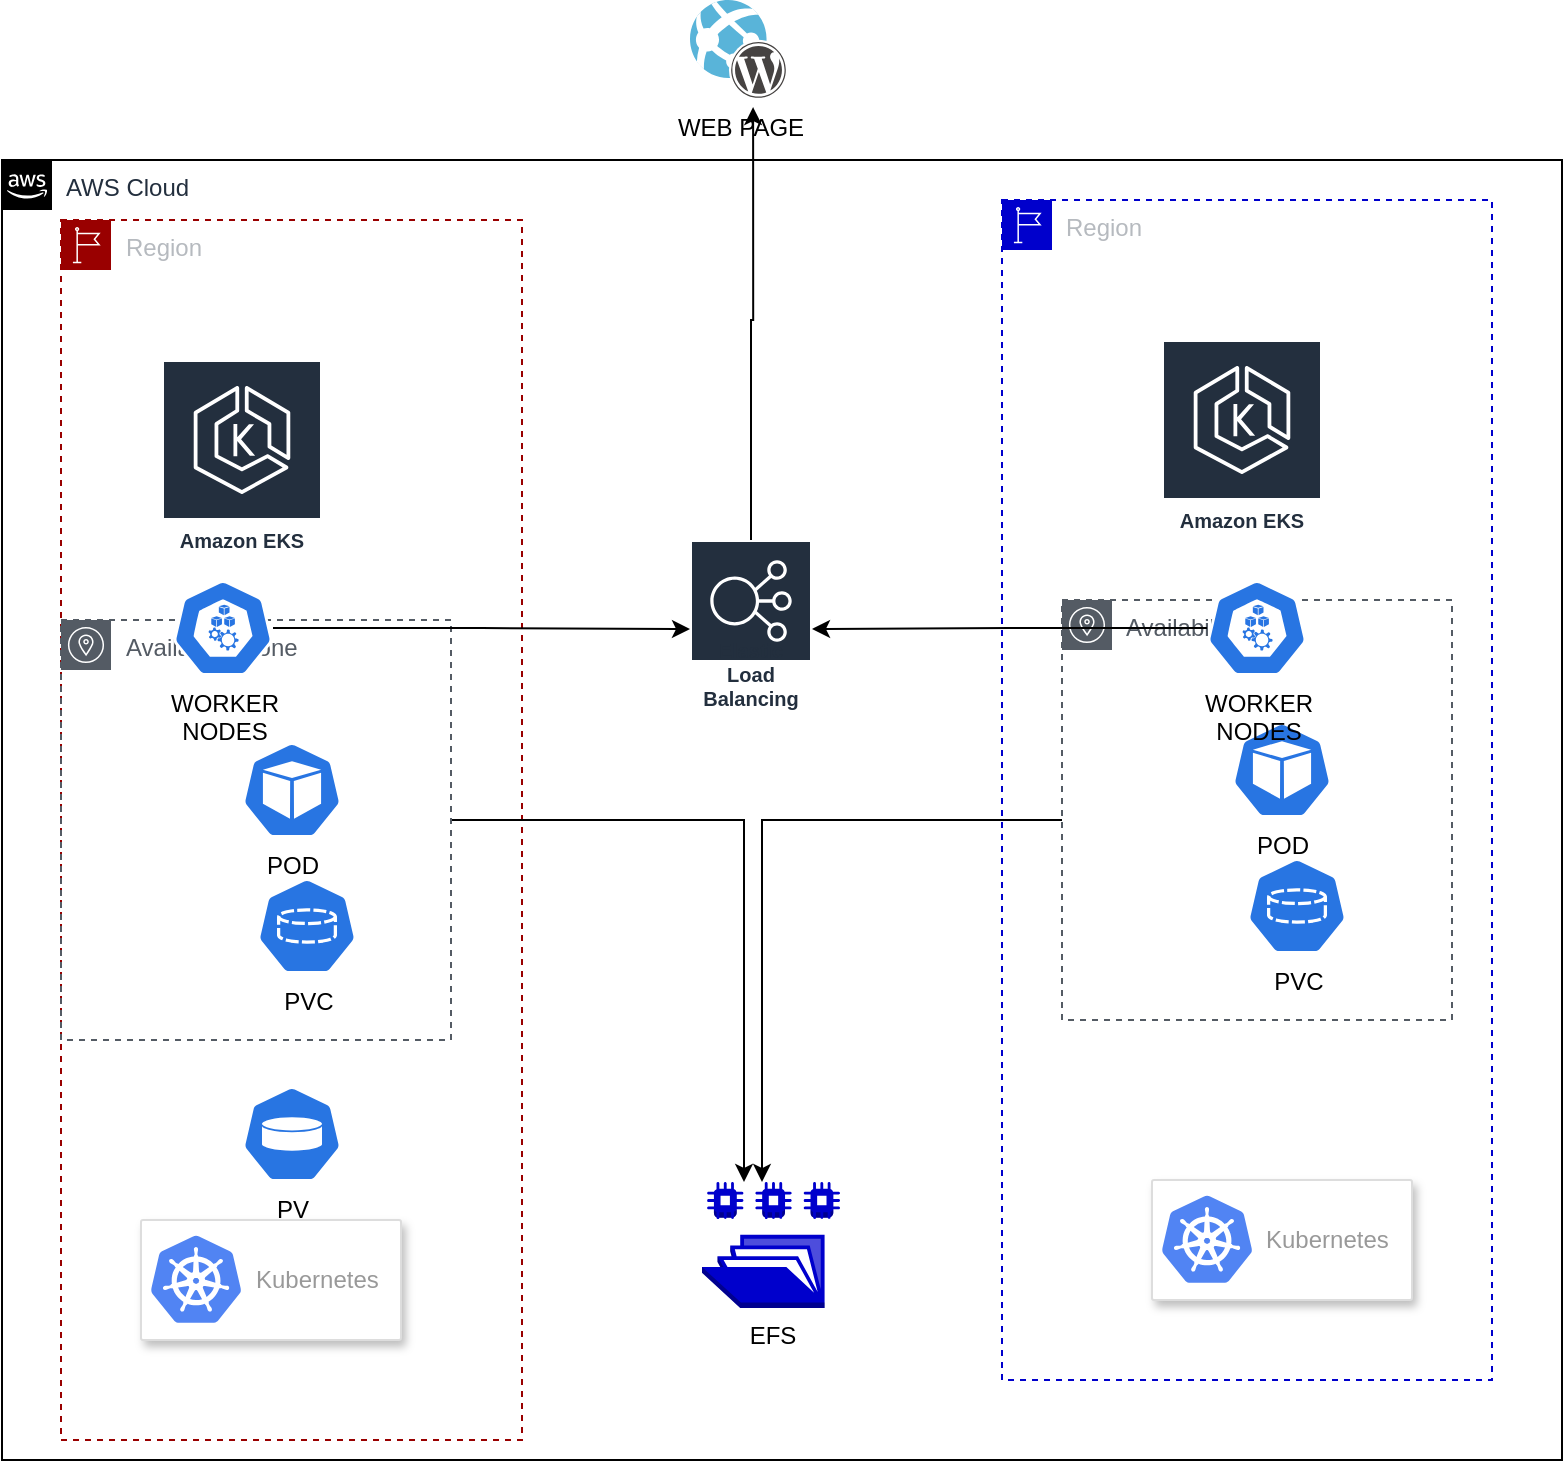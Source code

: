 <mxfile version="20.8.23" type="github">
  <diagram id="Ht1M8jgEwFfnCIfOTk4-" name="Page-1">
    <mxGraphModel dx="1655" dy="1758" grid="1" gridSize="10" guides="1" tooltips="1" connect="1" arrows="1" fold="1" page="1" pageScale="1" pageWidth="1169" pageHeight="827" math="0" shadow="0">
      <root>
        <mxCell id="0" />
        <mxCell id="1" parent="0" />
        <mxCell id="UEzPUAAOIrF-is8g5C7q-74" value="AWS Cloud" style="points=[[0,0],[0.25,0],[0.5,0],[0.75,0],[1,0],[1,0.25],[1,0.5],[1,0.75],[1,1],[0.75,1],[0.5,1],[0.25,1],[0,1],[0,0.75],[0,0.5],[0,0.25]];outlineConnect=0;gradientColor=none;html=1;whiteSpace=wrap;fontSize=12;fontStyle=0;shape=mxgraph.aws4.group;grIcon=mxgraph.aws4.group_aws_cloud_alt;strokeColor=#000000;fillColor=none;verticalAlign=top;align=left;spacingLeft=30;fontColor=#232F3E;dashed=0;labelBackgroundColor=#ffffff;container=1;pointerEvents=0;collapsible=0;recursiveResize=0;" parent="1" vertex="1">
          <mxGeometry x="180" y="60" width="780" height="650" as="geometry" />
        </mxCell>
        <mxCell id="T7Un1EstgCiITqRNYE2q-20" value="Availability zone" style="sketch=0;outlineConnect=0;gradientColor=none;html=1;whiteSpace=wrap;fontSize=12;fontStyle=0;shape=mxgraph.aws4.group;grIcon=mxgraph.aws4.group_availability_zone;strokeColor=#545B64;fillColor=none;verticalAlign=top;align=left;spacingLeft=30;fontColor=#545B64;dashed=1;" vertex="1" parent="UEzPUAAOIrF-is8g5C7q-74">
          <mxGeometry x="530" y="220" width="195" height="210" as="geometry" />
        </mxCell>
        <mxCell id="T7Un1EstgCiITqRNYE2q-2" value="Region" style="sketch=0;outlineConnect=0;gradientColor=none;html=1;whiteSpace=wrap;fontSize=12;fontStyle=0;shape=mxgraph.aws4.group;grIcon=mxgraph.aws4.group_region;strokeColor=#990000;fillColor=none;verticalAlign=top;align=left;spacingLeft=30;fontColor=#B6BABF;dashed=1;" vertex="1" parent="UEzPUAAOIrF-is8g5C7q-74">
          <mxGeometry x="29.5" y="30" width="230.5" height="610" as="geometry" />
        </mxCell>
        <mxCell id="T7Un1EstgCiITqRNYE2q-1" value="Amazon EKS" style="sketch=0;outlineConnect=0;fontColor=#232F3E;gradientColor=none;strokeColor=#ffffff;fillColor=#232F3E;dashed=0;verticalLabelPosition=middle;verticalAlign=bottom;align=center;html=1;whiteSpace=wrap;fontSize=10;fontStyle=1;spacing=3;shape=mxgraph.aws4.productIcon;prIcon=mxgraph.aws4.eks;" vertex="1" parent="UEzPUAAOIrF-is8g5C7q-74">
          <mxGeometry x="80" y="100" width="80" height="100" as="geometry" />
        </mxCell>
        <mxCell id="T7Un1EstgCiITqRNYE2q-4" value="Region" style="sketch=0;outlineConnect=0;gradientColor=none;html=1;whiteSpace=wrap;fontSize=12;fontStyle=0;shape=mxgraph.aws4.group;grIcon=mxgraph.aws4.group_region;strokeColor=#0000CC;fillColor=none;verticalAlign=top;align=left;spacingLeft=30;fontColor=#B6BABF;dashed=1;" vertex="1" parent="UEzPUAAOIrF-is8g5C7q-74">
          <mxGeometry x="500" y="20" width="245" height="590" as="geometry" />
        </mxCell>
        <mxCell id="T7Un1EstgCiITqRNYE2q-5" value="Amazon EKS" style="sketch=0;outlineConnect=0;fontColor=#232F3E;gradientColor=none;strokeColor=#ffffff;fillColor=#232F3E;dashed=0;verticalLabelPosition=middle;verticalAlign=bottom;align=center;html=1;whiteSpace=wrap;fontSize=10;fontStyle=1;spacing=3;shape=mxgraph.aws4.productIcon;prIcon=mxgraph.aws4.eks;" vertex="1" parent="UEzPUAAOIrF-is8g5C7q-74">
          <mxGeometry x="580" y="90" width="80" height="100" as="geometry" />
        </mxCell>
        <mxCell id="T7Un1EstgCiITqRNYE2q-7" value="EFS" style="outlineConnect=0;dashed=0;verticalLabelPosition=bottom;verticalAlign=top;align=center;html=1;shape=mxgraph.aws3.efs_share;fillColor=#0000CC;gradientColor=none;strokeColor=#0000CC;" vertex="1" parent="UEzPUAAOIrF-is8g5C7q-74">
          <mxGeometry x="350" y="511" width="69" height="63" as="geometry" />
        </mxCell>
        <mxCell id="T7Un1EstgCiITqRNYE2q-24" style="edgeStyle=orthogonalEdgeStyle;rounded=0;orthogonalLoop=1;jettySize=auto;html=1;" edge="1" parent="UEzPUAAOIrF-is8g5C7q-74" source="T7Un1EstgCiITqRNYE2q-8" target="T7Un1EstgCiITqRNYE2q-7">
          <mxGeometry relative="1" as="geometry">
            <Array as="points">
              <mxPoint x="371" y="330" />
            </Array>
          </mxGeometry>
        </mxCell>
        <mxCell id="T7Un1EstgCiITqRNYE2q-8" value="Availability zone" style="sketch=0;outlineConnect=0;gradientColor=none;html=1;whiteSpace=wrap;fontSize=12;fontStyle=0;shape=mxgraph.aws4.group;grIcon=mxgraph.aws4.group_availability_zone;strokeColor=#545B64;fillColor=none;verticalAlign=top;align=left;spacingLeft=30;fontColor=#545B64;dashed=1;" vertex="1" parent="UEzPUAAOIrF-is8g5C7q-74">
          <mxGeometry x="29.5" y="230" width="195" height="210" as="geometry" />
        </mxCell>
        <mxCell id="T7Un1EstgCiITqRNYE2q-27" style="edgeStyle=orthogonalEdgeStyle;rounded=0;orthogonalLoop=1;jettySize=auto;html=1;" edge="1" parent="UEzPUAAOIrF-is8g5C7q-74" source="T7Un1EstgCiITqRNYE2q-9" target="T7Un1EstgCiITqRNYE2q-26">
          <mxGeometry relative="1" as="geometry" />
        </mxCell>
        <mxCell id="T7Un1EstgCiITqRNYE2q-9" value="WORKER&lt;br&gt;NODES" style="sketch=0;html=1;dashed=0;whitespace=wrap;fillColor=#2875E2;strokeColor=#ffffff;points=[[0.005,0.63,0],[0.1,0.2,0],[0.9,0.2,0],[0.5,0,0],[0.995,0.63,0],[0.72,0.99,0],[0.5,1,0],[0.28,0.99,0]];verticalLabelPosition=bottom;align=center;verticalAlign=top;shape=mxgraph.kubernetes.icon;prIcon=node" vertex="1" parent="UEzPUAAOIrF-is8g5C7q-74">
          <mxGeometry x="85.5" y="210" width="50" height="48" as="geometry" />
        </mxCell>
        <mxCell id="T7Un1EstgCiITqRNYE2q-11" value="POD&lt;br&gt;" style="sketch=0;html=1;dashed=0;whitespace=wrap;fillColor=#2875E2;strokeColor=#ffffff;points=[[0.005,0.63,0],[0.1,0.2,0],[0.9,0.2,0],[0.5,0,0],[0.995,0.63,0],[0.72,0.99,0],[0.5,1,0],[0.28,0.99,0]];verticalLabelPosition=bottom;align=center;verticalAlign=top;shape=mxgraph.kubernetes.icon;prIcon=pod" vertex="1" parent="UEzPUAAOIrF-is8g5C7q-74">
          <mxGeometry x="120" y="291" width="50" height="48" as="geometry" />
        </mxCell>
        <mxCell id="T7Un1EstgCiITqRNYE2q-12" value="PVC" style="sketch=0;html=1;dashed=0;whitespace=wrap;fillColor=#2875E2;strokeColor=#ffffff;points=[[0.005,0.63,0],[0.1,0.2,0],[0.9,0.2,0],[0.5,0,0],[0.995,0.63,0],[0.72,0.99,0],[0.5,1,0],[0.28,0.99,0]];verticalLabelPosition=bottom;align=center;verticalAlign=top;shape=mxgraph.kubernetes.icon;prIcon=pvc" vertex="1" parent="UEzPUAAOIrF-is8g5C7q-74">
          <mxGeometry x="127.5" y="359" width="50" height="48" as="geometry" />
        </mxCell>
        <mxCell id="T7Un1EstgCiITqRNYE2q-10" value="PV&lt;br&gt;" style="sketch=0;html=1;dashed=0;whitespace=wrap;fillColor=#2875E2;strokeColor=#ffffff;points=[[0.005,0.63,0],[0.1,0.2,0],[0.9,0.2,0],[0.5,0,0],[0.995,0.63,0],[0.72,0.99,0],[0.5,1,0],[0.28,0.99,0]];verticalLabelPosition=bottom;align=center;verticalAlign=top;shape=mxgraph.kubernetes.icon;prIcon=pv" vertex="1" parent="UEzPUAAOIrF-is8g5C7q-74">
          <mxGeometry x="120" y="463" width="50" height="48" as="geometry" />
        </mxCell>
        <mxCell id="T7Un1EstgCiITqRNYE2q-14" value="" style="strokeColor=#dddddd;shadow=1;strokeWidth=1;rounded=1;absoluteArcSize=1;arcSize=2;" vertex="1" parent="UEzPUAAOIrF-is8g5C7q-74">
          <mxGeometry x="69.5" y="530" width="130" height="60" as="geometry" />
        </mxCell>
        <mxCell id="T7Un1EstgCiITqRNYE2q-15" value="Kubernetes" style="sketch=0;dashed=0;connectable=0;html=1;fillColor=#5184F3;strokeColor=none;shape=mxgraph.gcp2.kubernetes_logo;part=1;labelPosition=right;verticalLabelPosition=middle;align=left;verticalAlign=middle;spacingLeft=5;fontColor=#999999;fontSize=12;" vertex="1" parent="T7Un1EstgCiITqRNYE2q-14">
          <mxGeometry width="45" height="43.65" relative="1" as="geometry">
            <mxPoint x="5" y="7.675" as="offset" />
          </mxGeometry>
        </mxCell>
        <mxCell id="T7Un1EstgCiITqRNYE2q-16" value="" style="strokeColor=#dddddd;shadow=1;strokeWidth=1;rounded=1;absoluteArcSize=1;arcSize=2;" vertex="1" parent="UEzPUAAOIrF-is8g5C7q-74">
          <mxGeometry x="575" y="510" width="130" height="60" as="geometry" />
        </mxCell>
        <mxCell id="T7Un1EstgCiITqRNYE2q-17" value="Kubernetes" style="sketch=0;dashed=0;connectable=0;html=1;fillColor=#5184F3;strokeColor=none;shape=mxgraph.gcp2.kubernetes_logo;part=1;labelPosition=right;verticalLabelPosition=middle;align=left;verticalAlign=middle;spacingLeft=5;fontColor=#999999;fontSize=12;" vertex="1" parent="T7Un1EstgCiITqRNYE2q-16">
          <mxGeometry width="45" height="43.65" relative="1" as="geometry">
            <mxPoint x="5" y="7.675" as="offset" />
          </mxGeometry>
        </mxCell>
        <mxCell id="T7Un1EstgCiITqRNYE2q-23" style="edgeStyle=orthogonalEdgeStyle;rounded=0;orthogonalLoop=1;jettySize=auto;html=1;" edge="1" parent="UEzPUAAOIrF-is8g5C7q-74" source="T7Un1EstgCiITqRNYE2q-20" target="T7Un1EstgCiITqRNYE2q-7">
          <mxGeometry relative="1" as="geometry">
            <Array as="points">
              <mxPoint x="380" y="330" />
            </Array>
          </mxGeometry>
        </mxCell>
        <mxCell id="T7Un1EstgCiITqRNYE2q-21" value="POD&lt;br&gt;" style="sketch=0;html=1;dashed=0;whitespace=wrap;fillColor=#2875E2;strokeColor=#ffffff;points=[[0.005,0.63,0],[0.1,0.2,0],[0.9,0.2,0],[0.5,0,0],[0.995,0.63,0],[0.72,0.99,0],[0.5,1,0],[0.28,0.99,0]];verticalLabelPosition=bottom;align=center;verticalAlign=top;shape=mxgraph.kubernetes.icon;prIcon=pod" vertex="1" parent="UEzPUAAOIrF-is8g5C7q-74">
          <mxGeometry x="615" y="281" width="50" height="48" as="geometry" />
        </mxCell>
        <mxCell id="T7Un1EstgCiITqRNYE2q-22" value="PVC" style="sketch=0;html=1;dashed=0;whitespace=wrap;fillColor=#2875E2;strokeColor=#ffffff;points=[[0.005,0.63,0],[0.1,0.2,0],[0.9,0.2,0],[0.5,0,0],[0.995,0.63,0],[0.72,0.99,0],[0.5,1,0],[0.28,0.99,0]];verticalLabelPosition=bottom;align=center;verticalAlign=top;shape=mxgraph.kubernetes.icon;prIcon=pvc" vertex="1" parent="UEzPUAAOIrF-is8g5C7q-74">
          <mxGeometry x="622.5" y="349" width="50" height="48" as="geometry" />
        </mxCell>
        <mxCell id="T7Un1EstgCiITqRNYE2q-26" value="Elastic Load Balancing" style="sketch=0;outlineConnect=0;fontColor=#232F3E;gradientColor=none;strokeColor=#ffffff;fillColor=#232F3E;dashed=0;verticalLabelPosition=middle;verticalAlign=bottom;align=center;html=1;whiteSpace=wrap;fontSize=10;fontStyle=1;spacing=3;shape=mxgraph.aws4.productIcon;prIcon=mxgraph.aws4.elastic_load_balancing;" vertex="1" parent="UEzPUAAOIrF-is8g5C7q-74">
          <mxGeometry x="344" y="190" width="61" height="89" as="geometry" />
        </mxCell>
        <mxCell id="T7Un1EstgCiITqRNYE2q-28" style="edgeStyle=orthogonalEdgeStyle;rounded=0;orthogonalLoop=1;jettySize=auto;html=1;" edge="1" parent="UEzPUAAOIrF-is8g5C7q-74" source="T7Un1EstgCiITqRNYE2q-19" target="T7Un1EstgCiITqRNYE2q-26">
          <mxGeometry relative="1" as="geometry" />
        </mxCell>
        <mxCell id="T7Un1EstgCiITqRNYE2q-19" value="WORKER&lt;br&gt;NODES" style="sketch=0;html=1;dashed=0;whitespace=wrap;fillColor=#2875E2;strokeColor=#ffffff;points=[[0.005,0.63,0],[0.1,0.2,0],[0.9,0.2,0],[0.5,0,0],[0.995,0.63,0],[0.72,0.99,0],[0.5,1,0],[0.28,0.99,0]];verticalLabelPosition=bottom;align=center;verticalAlign=top;shape=mxgraph.kubernetes.icon;prIcon=node" vertex="1" parent="UEzPUAAOIrF-is8g5C7q-74">
          <mxGeometry x="602.5" y="210" width="50" height="48" as="geometry" />
        </mxCell>
        <mxCell id="T7Un1EstgCiITqRNYE2q-29" value="WEB PAGE" style="sketch=0;aspect=fixed;html=1;points=[];align=center;image;fontSize=12;image=img/lib/mscae/WebAppWordPress.svg;strokeColor=#0000CC;fillColor=#0000CC;" vertex="1" parent="1">
          <mxGeometry x="524" y="-20" width="49" height="50" as="geometry" />
        </mxCell>
        <mxCell id="T7Un1EstgCiITqRNYE2q-30" style="edgeStyle=orthogonalEdgeStyle;rounded=0;orthogonalLoop=1;jettySize=auto;html=1;entryX=0.644;entryY=1.071;entryDx=0;entryDy=0;entryPerimeter=0;" edge="1" parent="1" source="T7Un1EstgCiITqRNYE2q-26" target="T7Un1EstgCiITqRNYE2q-29">
          <mxGeometry relative="1" as="geometry" />
        </mxCell>
      </root>
    </mxGraphModel>
  </diagram>
</mxfile>
